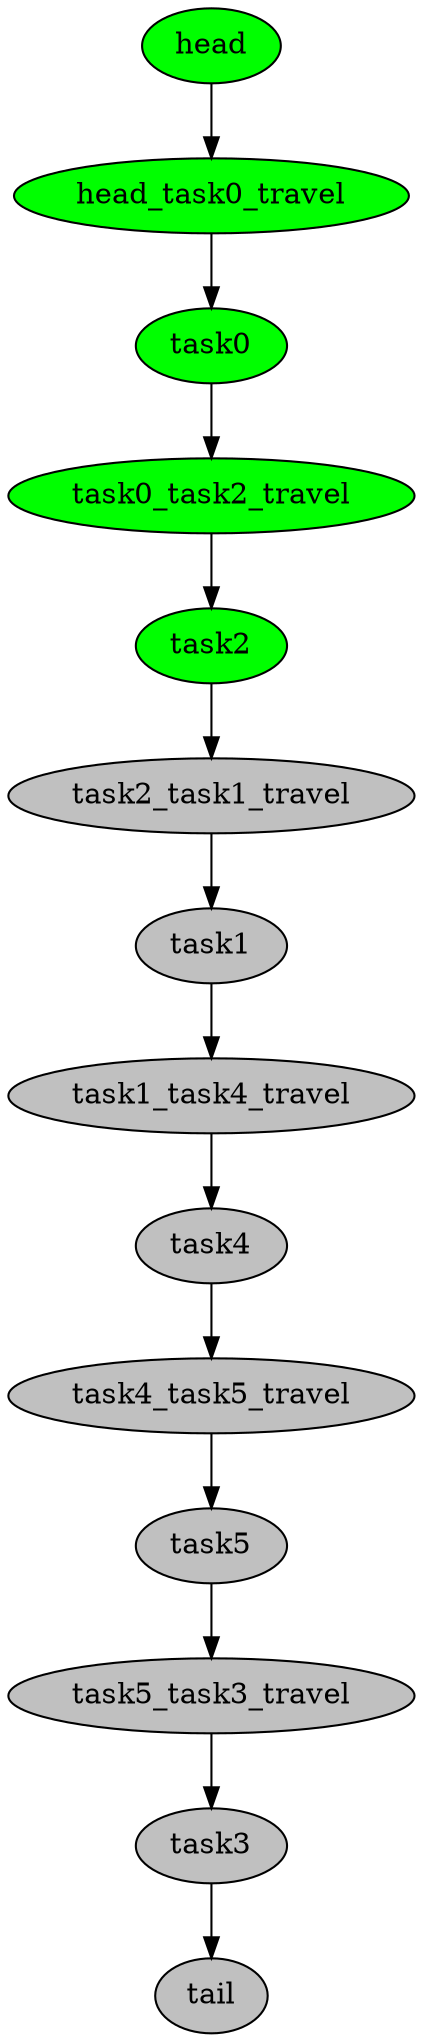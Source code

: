 digraph timeline {
head[label="head",style=filled,fillcolor=green,fontcolor=black];
head_task0_travel[label="head_task0_travel",style=filled,fillcolor=green,fontcolor=black];
task0[label="task0",style=filled,fillcolor=green,fontcolor=black];
task0_task2_travel[label="task0_task2_travel",style=filled,fillcolor=green,fontcolor=black];
task2[label="task2",style=filled,fillcolor=green,fontcolor=black];
task2_task1_travel[label="task2_task1_travel",style=filled,fillcolor=gray,fontcolor=black];
task1[label="task1",style=filled,fillcolor=gray,fontcolor=black];
task1_task4_travel[label="task1_task4_travel",style=filled,fillcolor=gray,fontcolor=black];
task4[label="task4",style=filled,fillcolor=gray,fontcolor=black];
task4_task5_travel[label="task4_task5_travel",style=filled,fillcolor=gray,fontcolor=black];
task5[label="task5",style=filled,fillcolor=gray,fontcolor=black];
task5_task3_travel[label="task5_task3_travel",style=filled,fillcolor=gray,fontcolor=black];
task3[label="task3",style=filled,fillcolor=gray,fontcolor=black];
tail[label="tail",style=filled,fillcolor=gray,fontcolor=black];
"head"->"head_task0_travel"[color=black];
"head_task0_travel"->"task0"[color=black];
"task0"->"task0_task2_travel"[color=black];
"task0_task2_travel"->"task2"[color=black];
"task2"->"task2_task1_travel"[color=black];
"task2_task1_travel"->"task1"[color=black];
"task1"->"task1_task4_travel"[color=black];
"task1_task4_travel"->"task4"[color=black];
"task4"->"task4_task5_travel"[color=black];
"task4_task5_travel"->"task5"[color=black];
"task5"->"task5_task3_travel"[color=black];
"task5_task3_travel"->"task3"[color=black];
"task3"->"tail"[color=black];
}
